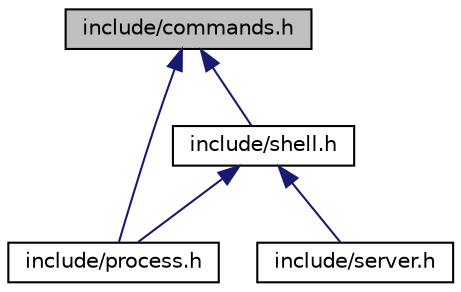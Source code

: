 digraph "include/commands.h"
{
  edge [fontname="Helvetica",fontsize="10",labelfontname="Helvetica",labelfontsize="10"];
  node [fontname="Helvetica",fontsize="10",shape=record];
  Node1 [label="include/commands.h",height=0.2,width=0.4,color="black", fillcolor="grey75", style="filled", fontcolor="black"];
  Node1 -> Node2 [dir="back",color="midnightblue",fontsize="10",style="solid"];
  Node2 [label="include/process.h",height=0.2,width=0.4,color="black", fillcolor="white", style="filled",URL="$process_8h.html",tooltip="test fonctions "];
  Node1 -> Node3 [dir="back",color="midnightblue",fontsize="10",style="solid"];
  Node3 [label="include/shell.h",height=0.2,width=0.4,color="black", fillcolor="white", style="filled",URL="$shell_8h.html",tooltip="shell modelisation "];
  Node3 -> Node2 [dir="back",color="midnightblue",fontsize="10",style="solid"];
  Node3 -> Node4 [dir="back",color="midnightblue",fontsize="10",style="solid"];
  Node4 [label="include/server.h",height=0.2,width=0.4,color="black", fillcolor="white", style="filled",URL="$server_8h.html",tooltip="background server for remote access "];
}
